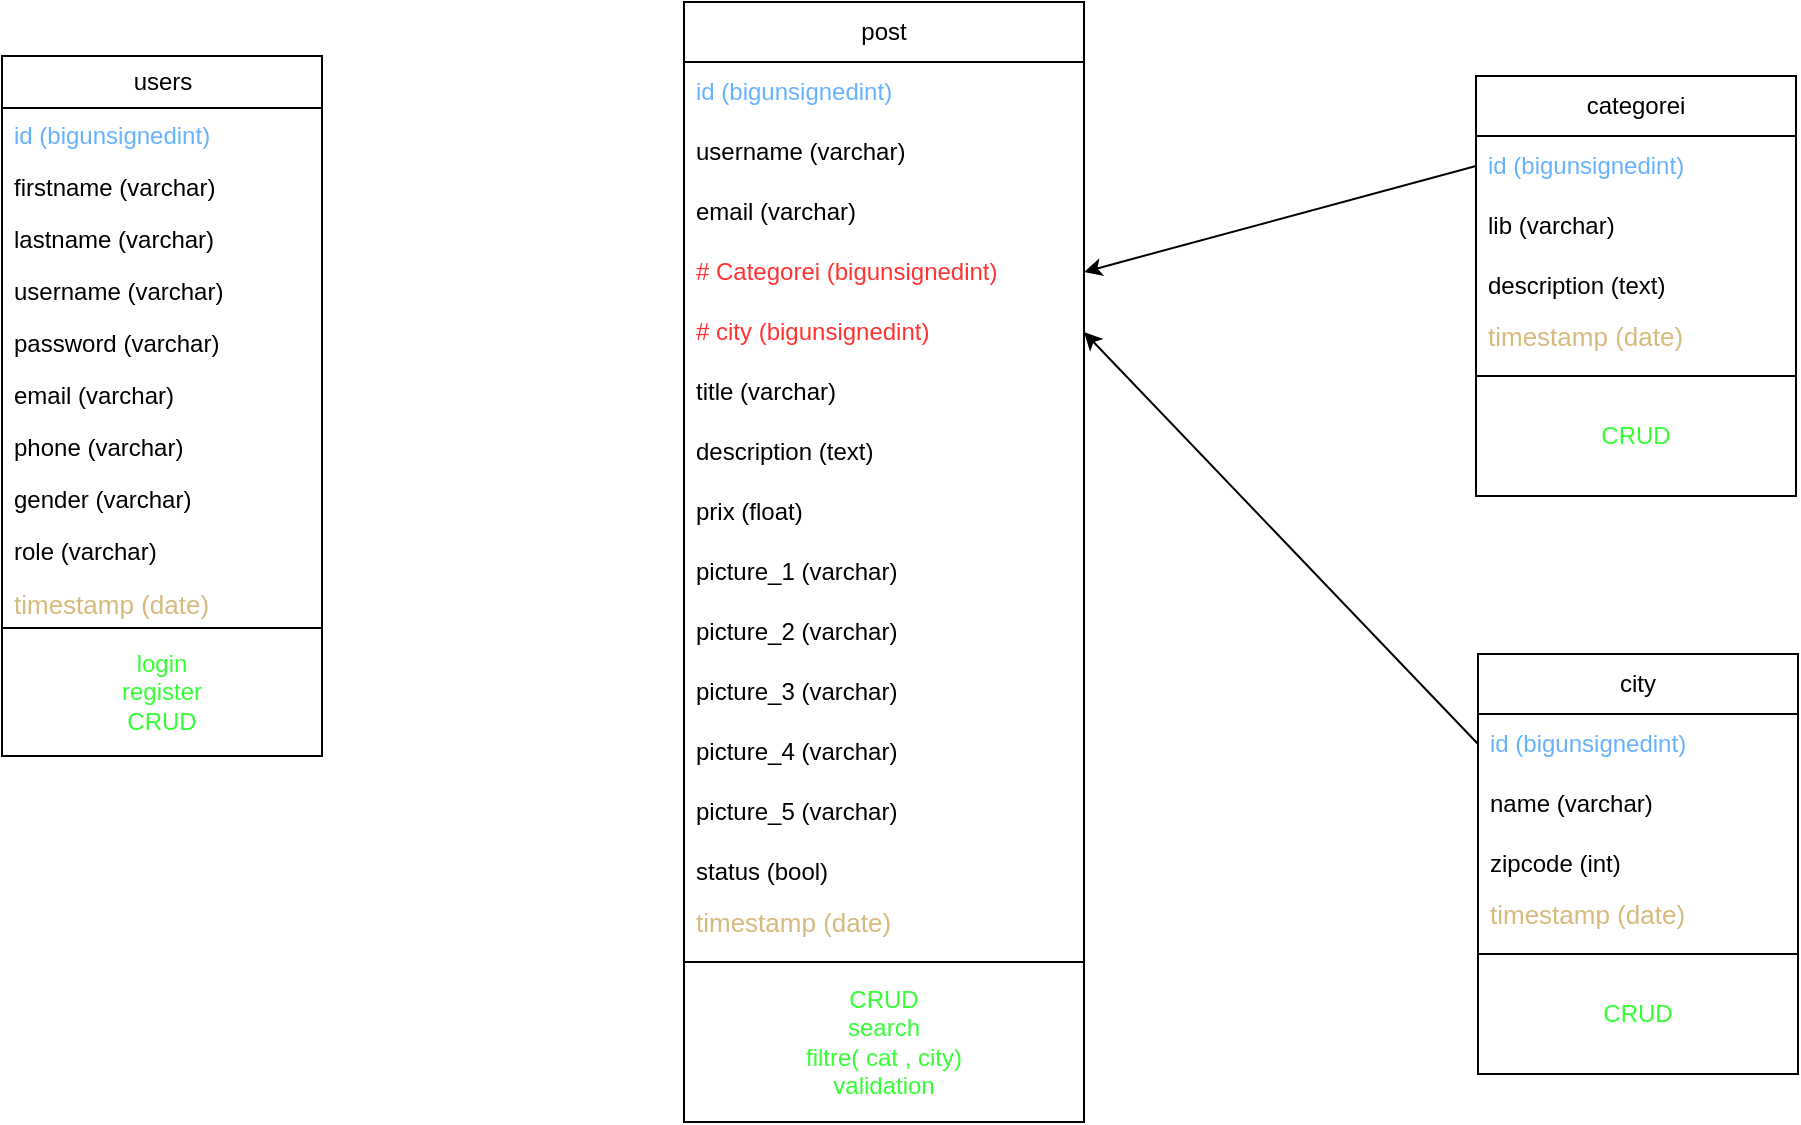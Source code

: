 <mxfile>
    <diagram id="_KOoHlTnzJw_V5ROn_v9" name="Page-1">
        <mxGraphModel dx="1998" dy="828" grid="0" gridSize="10" guides="0" tooltips="0" connect="0" arrows="0" fold="1" page="0" pageScale="1" pageWidth="850" pageHeight="1100" math="0" shadow="0">
            <root>
                <mxCell id="0"/>
                <mxCell id="1" parent="0"/>
                <mxCell id="12" value="users" style="swimlane;fontStyle=0;childLayout=stackLayout;horizontal=1;startSize=26;fillColor=none;horizontalStack=0;resizeParent=1;resizeParentMax=0;resizeLast=0;collapsible=1;marginBottom=0;html=1;labelBackgroundColor=none;" parent="1" vertex="1">
                    <mxGeometry x="-21" y="137" width="160" height="350" as="geometry"/>
                </mxCell>
                <mxCell id="14" value="id (bigunsignedint)&lt;br&gt;" style="text;strokeColor=none;fillColor=none;align=left;verticalAlign=top;spacingLeft=4;spacingRight=4;overflow=hidden;rotatable=0;points=[[0,0.5],[1,0.5]];portConstraint=eastwest;whiteSpace=wrap;html=1;fontColor=#66B2FF;" parent="12" vertex="1">
                    <mxGeometry y="26" width="160" height="26" as="geometry"/>
                </mxCell>
                <mxCell id="20" value="firstname (varchar)" style="text;strokeColor=none;fillColor=none;align=left;verticalAlign=top;spacingLeft=4;spacingRight=4;overflow=hidden;rotatable=0;points=[[0,0.5],[1,0.5]];portConstraint=eastwest;whiteSpace=wrap;html=1;" parent="12" vertex="1">
                    <mxGeometry y="52" width="160" height="26" as="geometry"/>
                </mxCell>
                <mxCell id="15" value="lastname (varchar)" style="text;strokeColor=none;fillColor=none;align=left;verticalAlign=top;spacingLeft=4;spacingRight=4;overflow=hidden;rotatable=0;points=[[0,0.5],[1,0.5]];portConstraint=eastwest;whiteSpace=wrap;html=1;" parent="12" vertex="1">
                    <mxGeometry y="78" width="160" height="26" as="geometry"/>
                </mxCell>
                <mxCell id="13" value="username (varchar)" style="text;strokeColor=none;fillColor=none;align=left;verticalAlign=top;spacingLeft=4;spacingRight=4;overflow=hidden;rotatable=0;points=[[0,0.5],[1,0.5]];portConstraint=eastwest;whiteSpace=wrap;html=1;" parent="12" vertex="1">
                    <mxGeometry y="104" width="160" height="26" as="geometry"/>
                </mxCell>
                <mxCell id="16" value="password (varchar)" style="text;strokeColor=none;fillColor=none;align=left;verticalAlign=top;spacingLeft=4;spacingRight=4;overflow=hidden;rotatable=0;points=[[0,0.5],[1,0.5]];portConstraint=eastwest;whiteSpace=wrap;html=1;" parent="12" vertex="1">
                    <mxGeometry y="130" width="160" height="26" as="geometry"/>
                </mxCell>
                <mxCell id="17" value="email (varchar)" style="text;strokeColor=none;fillColor=none;align=left;verticalAlign=top;spacingLeft=4;spacingRight=4;overflow=hidden;rotatable=0;points=[[0,0.5],[1,0.5]];portConstraint=eastwest;whiteSpace=wrap;html=1;" parent="12" vertex="1">
                    <mxGeometry y="156" width="160" height="26" as="geometry"/>
                </mxCell>
                <mxCell id="18" value="phone (varchar)" style="text;strokeColor=none;fillColor=none;align=left;verticalAlign=top;spacingLeft=4;spacingRight=4;overflow=hidden;rotatable=0;points=[[0,0.5],[1,0.5]];portConstraint=eastwest;whiteSpace=wrap;html=1;" parent="12" vertex="1">
                    <mxGeometry y="182" width="160" height="26" as="geometry"/>
                </mxCell>
                <mxCell id="19" value="gender (varchar)" style="text;strokeColor=none;fillColor=none;align=left;verticalAlign=top;spacingLeft=4;spacingRight=4;overflow=hidden;rotatable=0;points=[[0,0.5],[1,0.5]];portConstraint=eastwest;whiteSpace=wrap;html=1;" parent="12" vertex="1">
                    <mxGeometry y="208" width="160" height="26" as="geometry"/>
                </mxCell>
                <mxCell id="21" value="role (varchar)" style="text;strokeColor=none;fillColor=none;align=left;verticalAlign=top;spacingLeft=4;spacingRight=4;overflow=hidden;rotatable=0;points=[[0,0.5],[1,0.5]];portConstraint=eastwest;whiteSpace=wrap;html=1;" parent="12" vertex="1">
                    <mxGeometry y="234" width="160" height="26" as="geometry"/>
                </mxCell>
                <mxCell id="52" value="&lt;pre style=&quot;margin-top: 0px; margin-bottom: calc(1.5em); padding: var(--su12); border: 0px; font-variant-numeric: inherit; font-variant-east-asian: inherit; font-stretch: inherit; line-height: var(--lh-md); font-family: var(--ff-mono); font-optical-sizing: inherit; font-kerning: inherit; font-feature-settings: inherit; font-variation-settings: inherit; vertical-align: baseline; box-sizing: inherit; width: auto; max-height: 600px; overflow: auto; border-radius: var(--br-md); --_cb-line-numbers-bg: var(--black-050); overflow-wrap: normal;&quot; class=&quot;lang-php s-code-block&quot;&gt;&lt;font color=&quot;#d7ba7d&quot;&gt;&lt;span style=&quot;font-size: 13px;&quot;&gt;timestamp (date)&lt;/span&gt;&lt;/font&gt;&lt;/pre&gt;" style="text;strokeColor=none;fillColor=none;align=left;verticalAlign=top;spacingLeft=4;spacingRight=4;overflow=hidden;rotatable=0;points=[[0,0.5],[1,0.5]];portConstraint=eastwest;whiteSpace=wrap;html=1;labelBackgroundColor=default;" vertex="1" parent="12">
                    <mxGeometry y="260" width="160" height="26" as="geometry"/>
                </mxCell>
                <mxCell id="60" value="&lt;font color=&quot;#33ff33&quot;&gt;login&lt;br&gt;register&lt;br&gt;CRUD&lt;br&gt;&lt;/font&gt;" style="rounded=0;whiteSpace=wrap;html=1;labelBackgroundColor=none;fontColor=#FF3333;" vertex="1" parent="12">
                    <mxGeometry y="286" width="160" height="64" as="geometry"/>
                </mxCell>
                <mxCell id="22" value="categorei" style="swimlane;fontStyle=0;childLayout=stackLayout;horizontal=1;startSize=30;horizontalStack=0;resizeParent=1;resizeParentMax=0;resizeLast=0;collapsible=1;marginBottom=0;whiteSpace=wrap;html=1;" vertex="1" parent="1">
                    <mxGeometry x="716" y="147" width="160" height="210" as="geometry"/>
                </mxCell>
                <mxCell id="23" value="&lt;font color=&quot;#66b2ff&quot;&gt;id (bigunsignedint)&lt;/font&gt;" style="text;strokeColor=none;fillColor=none;align=left;verticalAlign=middle;spacingLeft=4;spacingRight=4;overflow=hidden;points=[[0,0.5],[1,0.5]];portConstraint=eastwest;rotatable=0;whiteSpace=wrap;html=1;" vertex="1" parent="22">
                    <mxGeometry y="30" width="160" height="30" as="geometry"/>
                </mxCell>
                <mxCell id="24" value="lib (varchar)" style="text;strokeColor=none;fillColor=none;align=left;verticalAlign=middle;spacingLeft=4;spacingRight=4;overflow=hidden;points=[[0,0.5],[1,0.5]];portConstraint=eastwest;rotatable=0;whiteSpace=wrap;html=1;" vertex="1" parent="22">
                    <mxGeometry y="60" width="160" height="30" as="geometry"/>
                </mxCell>
                <mxCell id="25" value="description (text)" style="text;strokeColor=none;fillColor=none;align=left;verticalAlign=middle;spacingLeft=4;spacingRight=4;overflow=hidden;points=[[0,0.5],[1,0.5]];portConstraint=eastwest;rotatable=0;whiteSpace=wrap;html=1;" vertex="1" parent="22">
                    <mxGeometry y="90" width="160" height="30" as="geometry"/>
                </mxCell>
                <mxCell id="56" value="&lt;pre style=&quot;border: 0px; background-color: var(--highlight-bg); margin-top: 0px; margin-bottom: calc(1.5em); padding: var(--su12); font-variant-numeric: inherit; font-variant-east-asian: inherit; font-stretch: inherit; line-height: var(--lh-md); font-family: var(--ff-mono); font-optical-sizing: inherit; font-kerning: inherit; font-feature-settings: inherit; font-variation-settings: inherit; vertical-align: baseline; box-sizing: inherit; width: auto; max-height: 600px; overflow: auto; border-radius: var(--br-md); --_cb-line-numbers-bg: var(--black-050); overflow-wrap: normal;&quot; class=&quot;lang-php s-code-block&quot;&gt;&lt;font color=&quot;#d7ba7d&quot;&gt;&lt;span style=&quot;font-size: 13px;&quot;&gt;timestamp (date)&lt;/span&gt;&lt;/font&gt;&lt;/pre&gt;" style="text;strokeColor=none;fillColor=none;align=left;verticalAlign=middle;spacingLeft=4;spacingRight=4;overflow=hidden;points=[[0,0.5],[1,0.5]];portConstraint=eastwest;rotatable=0;whiteSpace=wrap;html=1;" vertex="1" parent="22">
                    <mxGeometry y="120" width="160" height="30" as="geometry"/>
                </mxCell>
                <mxCell id="63" value="CRUD" style="rounded=0;whiteSpace=wrap;html=1;labelBackgroundColor=none;fontColor=#33FF33;" vertex="1" parent="22">
                    <mxGeometry y="150" width="160" height="60" as="geometry"/>
                </mxCell>
                <mxCell id="26" value="city" style="swimlane;fontStyle=0;childLayout=stackLayout;horizontal=1;startSize=30;horizontalStack=0;resizeParent=1;resizeParentMax=0;resizeLast=0;collapsible=1;marginBottom=0;whiteSpace=wrap;html=1;" vertex="1" parent="1">
                    <mxGeometry x="717" y="436" width="160" height="210" as="geometry"/>
                </mxCell>
                <mxCell id="27" value="id (bigunsignedint)" style="text;strokeColor=none;fillColor=none;align=left;verticalAlign=middle;spacingLeft=4;spacingRight=4;overflow=hidden;points=[[0,0.5],[1,0.5]];portConstraint=eastwest;rotatable=0;whiteSpace=wrap;html=1;fontColor=#66B2FF;" vertex="1" parent="26">
                    <mxGeometry y="30" width="160" height="30" as="geometry"/>
                </mxCell>
                <mxCell id="28" value="name (varchar)" style="text;strokeColor=none;fillColor=none;align=left;verticalAlign=middle;spacingLeft=4;spacingRight=4;overflow=hidden;points=[[0,0.5],[1,0.5]];portConstraint=eastwest;rotatable=0;whiteSpace=wrap;html=1;" vertex="1" parent="26">
                    <mxGeometry y="60" width="160" height="30" as="geometry"/>
                </mxCell>
                <mxCell id="29" value="zipcode (int)" style="text;strokeColor=none;fillColor=none;align=left;verticalAlign=middle;spacingLeft=4;spacingRight=4;overflow=hidden;points=[[0,0.5],[1,0.5]];portConstraint=eastwest;rotatable=0;whiteSpace=wrap;html=1;" vertex="1" parent="26">
                    <mxGeometry y="90" width="160" height="30" as="geometry"/>
                </mxCell>
                <mxCell id="55" value="&lt;pre style=&quot;border: 0px; background-color: var(--highlight-bg); margin-top: 0px; margin-bottom: calc(1.5em); padding: var(--su12); font-variant-numeric: inherit; font-variant-east-asian: inherit; font-stretch: inherit; line-height: var(--lh-md); font-family: var(--ff-mono); font-optical-sizing: inherit; font-kerning: inherit; font-feature-settings: inherit; font-variation-settings: inherit; vertical-align: baseline; box-sizing: inherit; width: auto; max-height: 600px; overflow: auto; border-radius: var(--br-md); --_cb-line-numbers-bg: var(--black-050); overflow-wrap: normal;&quot; class=&quot;lang-php s-code-block&quot;&gt;&lt;font color=&quot;#d7ba7d&quot;&gt;&lt;span style=&quot;font-size: 13px;&quot;&gt;timestamp (date)&lt;/span&gt;&lt;/font&gt;&lt;/pre&gt;" style="text;strokeColor=none;fillColor=none;align=left;verticalAlign=middle;spacingLeft=4;spacingRight=4;overflow=hidden;points=[[0,0.5],[1,0.5]];portConstraint=eastwest;rotatable=0;whiteSpace=wrap;html=1;" vertex="1" parent="26">
                    <mxGeometry y="120" width="160" height="30" as="geometry"/>
                </mxCell>
                <mxCell id="64" value="CRUD" style="rounded=0;whiteSpace=wrap;html=1;labelBackgroundColor=none;fontColor=#33FF33;" vertex="1" parent="26">
                    <mxGeometry y="150" width="160" height="60" as="geometry"/>
                </mxCell>
                <mxCell id="30" value="post" style="swimlane;fontStyle=0;childLayout=stackLayout;horizontal=1;startSize=30;horizontalStack=0;resizeParent=1;resizeParentMax=0;resizeLast=0;collapsible=1;marginBottom=0;whiteSpace=wrap;html=1;" vertex="1" parent="1">
                    <mxGeometry x="320" y="110" width="200" height="560" as="geometry"/>
                </mxCell>
                <mxCell id="31" value="id (bigunsignedint)" style="text;strokeColor=none;fillColor=none;align=left;verticalAlign=middle;spacingLeft=4;spacingRight=4;overflow=hidden;points=[[0,0.5],[1,0.5]];portConstraint=eastwest;rotatable=0;whiteSpace=wrap;html=1;fontColor=#66B2FF;" vertex="1" parent="30">
                    <mxGeometry y="30" width="200" height="30" as="geometry"/>
                </mxCell>
                <mxCell id="32" value="username (varchar)" style="text;strokeColor=none;fillColor=none;align=left;verticalAlign=middle;spacingLeft=4;spacingRight=4;overflow=hidden;points=[[0,0.5],[1,0.5]];portConstraint=eastwest;rotatable=0;whiteSpace=wrap;html=1;" vertex="1" parent="30">
                    <mxGeometry y="60" width="200" height="30" as="geometry"/>
                </mxCell>
                <mxCell id="33" value="email (varchar)" style="text;strokeColor=none;fillColor=none;align=left;verticalAlign=middle;spacingLeft=4;spacingRight=4;overflow=hidden;points=[[0,0.5],[1,0.5]];portConstraint=eastwest;rotatable=0;whiteSpace=wrap;html=1;" vertex="1" parent="30">
                    <mxGeometry y="90" width="200" height="30" as="geometry"/>
                </mxCell>
                <mxCell id="34" value="# Categorei (bigunsignedint)" style="text;strokeColor=none;fillColor=none;align=left;verticalAlign=middle;spacingLeft=4;spacingRight=4;overflow=hidden;points=[[0,0.5],[1,0.5]];portConstraint=eastwest;rotatable=0;whiteSpace=wrap;html=1;fontColor=#FF3333;" vertex="1" parent="30">
                    <mxGeometry y="120" width="200" height="30" as="geometry"/>
                </mxCell>
                <mxCell id="35" value="&lt;font color=&quot;#ff3333&quot;&gt;# city (bigunsignedint)&lt;/font&gt;" style="text;strokeColor=none;fillColor=none;align=left;verticalAlign=middle;spacingLeft=4;spacingRight=4;overflow=hidden;points=[[0,0.5],[1,0.5]];portConstraint=eastwest;rotatable=0;whiteSpace=wrap;html=1;" vertex="1" parent="30">
                    <mxGeometry y="150" width="200" height="30" as="geometry"/>
                </mxCell>
                <mxCell id="37" value="title (varchar)" style="text;strokeColor=none;fillColor=none;align=left;verticalAlign=middle;spacingLeft=4;spacingRight=4;overflow=hidden;points=[[0,0.5],[1,0.5]];portConstraint=eastwest;rotatable=0;whiteSpace=wrap;html=1;" vertex="1" parent="30">
                    <mxGeometry y="180" width="200" height="30" as="geometry"/>
                </mxCell>
                <mxCell id="40" value="description (text)" style="text;strokeColor=none;fillColor=none;align=left;verticalAlign=middle;spacingLeft=4;spacingRight=4;overflow=hidden;points=[[0,0.5],[1,0.5]];portConstraint=eastwest;rotatable=0;whiteSpace=wrap;html=1;" vertex="1" parent="30">
                    <mxGeometry y="210" width="200" height="30" as="geometry"/>
                </mxCell>
                <mxCell id="41" value="prix (float)" style="text;strokeColor=none;fillColor=none;align=left;verticalAlign=middle;spacingLeft=4;spacingRight=4;overflow=hidden;points=[[0,0.5],[1,0.5]];portConstraint=eastwest;rotatable=0;whiteSpace=wrap;html=1;" vertex="1" parent="30">
                    <mxGeometry y="240" width="200" height="30" as="geometry"/>
                </mxCell>
                <mxCell id="42" value="picture_1 (varchar)" style="text;strokeColor=none;fillColor=none;align=left;verticalAlign=middle;spacingLeft=4;spacingRight=4;overflow=hidden;points=[[0,0.5],[1,0.5]];portConstraint=eastwest;rotatable=0;whiteSpace=wrap;html=1;" vertex="1" parent="30">
                    <mxGeometry y="270" width="200" height="30" as="geometry"/>
                </mxCell>
                <mxCell id="43" value="picture_2 (varchar)" style="text;strokeColor=none;fillColor=none;align=left;verticalAlign=middle;spacingLeft=4;spacingRight=4;overflow=hidden;points=[[0,0.5],[1,0.5]];portConstraint=eastwest;rotatable=0;whiteSpace=wrap;html=1;" vertex="1" parent="30">
                    <mxGeometry y="300" width="200" height="30" as="geometry"/>
                </mxCell>
                <mxCell id="44" value="picture_3 (varchar)" style="text;strokeColor=none;fillColor=none;align=left;verticalAlign=middle;spacingLeft=4;spacingRight=4;overflow=hidden;points=[[0,0.5],[1,0.5]];portConstraint=eastwest;rotatable=0;whiteSpace=wrap;html=1;" vertex="1" parent="30">
                    <mxGeometry y="330" width="200" height="30" as="geometry"/>
                </mxCell>
                <mxCell id="45" value="picture_4 (varchar)" style="text;strokeColor=none;fillColor=none;align=left;verticalAlign=middle;spacingLeft=4;spacingRight=4;overflow=hidden;points=[[0,0.5],[1,0.5]];portConstraint=eastwest;rotatable=0;whiteSpace=wrap;html=1;" vertex="1" parent="30">
                    <mxGeometry y="360" width="200" height="30" as="geometry"/>
                </mxCell>
                <mxCell id="66" value="picture_5 (varchar)" style="text;strokeColor=none;fillColor=none;align=left;verticalAlign=middle;spacingLeft=4;spacingRight=4;overflow=hidden;points=[[0,0.5],[1,0.5]];portConstraint=eastwest;rotatable=0;whiteSpace=wrap;html=1;" vertex="1" parent="30">
                    <mxGeometry y="390" width="200" height="30" as="geometry"/>
                </mxCell>
                <mxCell id="54" value="status (bool)" style="text;strokeColor=none;fillColor=none;align=left;verticalAlign=middle;spacingLeft=4;spacingRight=4;overflow=hidden;points=[[0,0.5],[1,0.5]];portConstraint=eastwest;rotatable=0;whiteSpace=wrap;html=1;" vertex="1" parent="30">
                    <mxGeometry y="420" width="200" height="30" as="geometry"/>
                </mxCell>
                <mxCell id="46" value="&lt;pre style=&quot;border: 0px; background-color: var(--highlight-bg); margin-top: 0px; margin-bottom: calc(1.5em); padding: var(--su12); font-variant-numeric: inherit; font-variant-east-asian: inherit; font-stretch: inherit; line-height: var(--lh-md); font-family: var(--ff-mono); font-optical-sizing: inherit; font-kerning: inherit; font-feature-settings: inherit; font-variation-settings: inherit; vertical-align: baseline; box-sizing: inherit; width: auto; max-height: 600px; overflow: auto; border-radius: var(--br-md); --_cb-line-numbers-bg: var(--black-050); overflow-wrap: normal;&quot; class=&quot;lang-php s-code-block&quot;&gt;&lt;font color=&quot;#d7ba7d&quot;&gt;&lt;span style=&quot;font-size: 13px;&quot;&gt;timestamp (date)&lt;/span&gt;&lt;/font&gt;&lt;/pre&gt;" style="text;strokeColor=none;fillColor=none;align=left;verticalAlign=middle;spacingLeft=4;spacingRight=4;overflow=hidden;points=[[0,0.5],[1,0.5]];portConstraint=eastwest;rotatable=0;whiteSpace=wrap;html=1;" vertex="1" parent="30">
                    <mxGeometry y="450" width="200" height="30" as="geometry"/>
                </mxCell>
                <mxCell id="62" value="CRUD&lt;br&gt;search&lt;br&gt;filtre( cat , city)&lt;br&gt;validation" style="rounded=0;whiteSpace=wrap;html=1;labelBackgroundColor=none;fontColor=#33FF33;" vertex="1" parent="30">
                    <mxGeometry y="480" width="200" height="80" as="geometry"/>
                </mxCell>
                <mxCell id="48" style="edgeStyle=none;html=1;exitX=0;exitY=0.5;exitDx=0;exitDy=0;entryX=1;entryY=0.5;entryDx=0;entryDy=0;" edge="1" parent="1" source="23" target="34">
                    <mxGeometry relative="1" as="geometry"/>
                </mxCell>
                <mxCell id="49" style="edgeStyle=none;html=1;exitX=0;exitY=0.5;exitDx=0;exitDy=0;entryX=1;entryY=0.5;entryDx=0;entryDy=0;" edge="1" parent="1" source="27" target="35">
                    <mxGeometry relative="1" as="geometry"/>
                </mxCell>
            </root>
        </mxGraphModel>
    </diagram>
</mxfile>